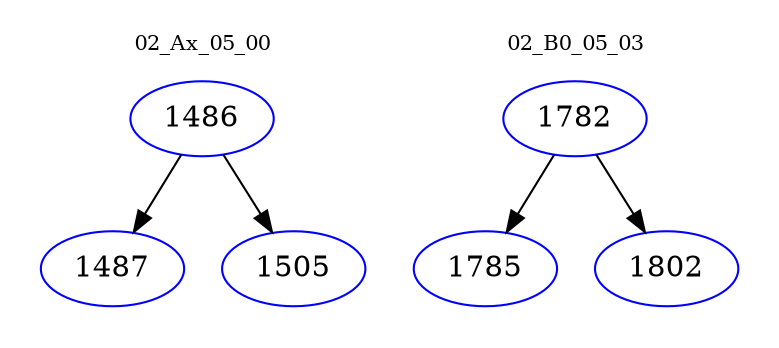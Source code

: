 digraph{
subgraph cluster_0 {
color = white
label = "02_Ax_05_00";
fontsize=10;
T0_1486 [label="1486", color="blue"]
T0_1486 -> T0_1487 [color="black"]
T0_1487 [label="1487", color="blue"]
T0_1486 -> T0_1505 [color="black"]
T0_1505 [label="1505", color="blue"]
}
subgraph cluster_1 {
color = white
label = "02_B0_05_03";
fontsize=10;
T1_1782 [label="1782", color="blue"]
T1_1782 -> T1_1785 [color="black"]
T1_1785 [label="1785", color="blue"]
T1_1782 -> T1_1802 [color="black"]
T1_1802 [label="1802", color="blue"]
}
}
